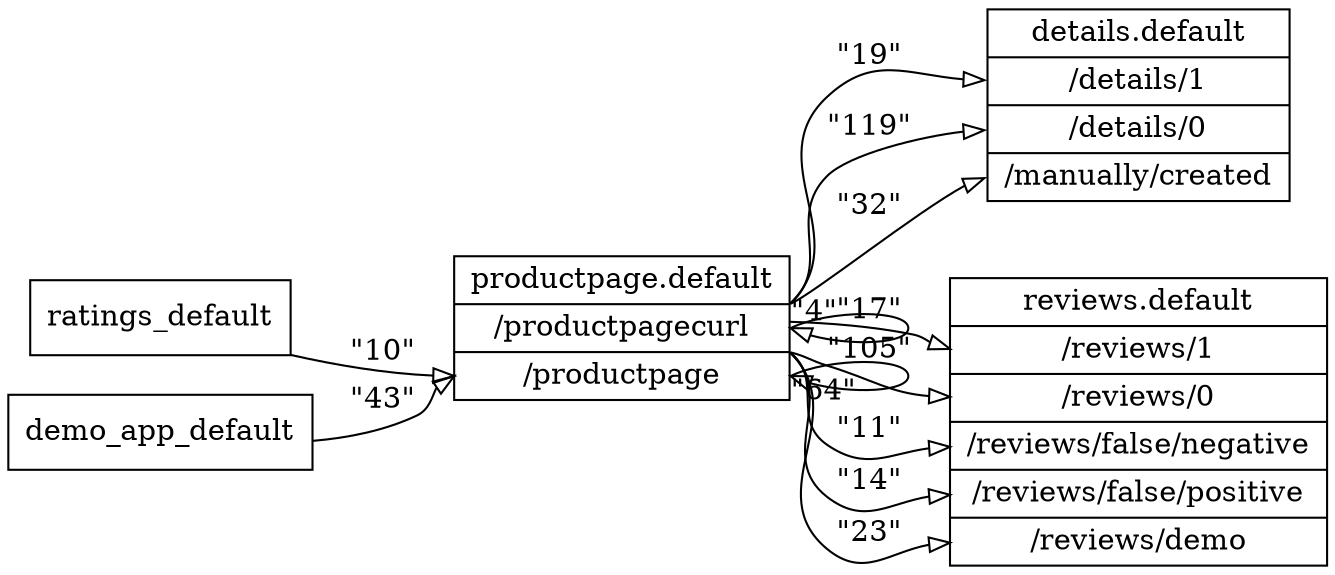 digraph endpoints_istio {
rankdir = LR;
node [shape=record];
productpage_default:_details_1:e  -> details_default:_details_1 [label = <<font color="#000000">"19"</font>> arrowhead="empty" color="#000000" ];
ratings_default:_productpage:e  -> productpage_default:_productpage [label = <<font color="#000000">"10"</font>> arrowhead="empty" color="#000000" ];
productpage_default:_details_0:e  -> details_default:_details_0 [label = <<font color="#000000">"119"</font>> arrowhead="empty" color="#000000" ];
productpage_default:_reviews_false_negative:e  -> reviews_default:_reviews_false_negative [label = <<font color="#000000">"11"</font>> arrowhead="empty" color="#000000" ];
productpage_default:_reviews_false_positive:e  -> reviews_default:_reviews_false_positive [label = <<font color="#000000">"14"</font>> arrowhead="empty" color="#000000" ];
productpage_default:_reviews_0:e  -> reviews_default:_reviews_0 [label = <<font color="#000000">"105"</font>> arrowhead="empty" color="#000000" ];
productpage_default:_productpagecurl:e  -> productpage_default:_productpagecurl:e [taillabel = <<font color="#000000">"4"</font>> arrowhead="empty" color="#000000" ];
productpage_default:_reviews_1:e  -> reviews_default:_reviews_1 [label = <<font color="#000000">"17"</font>> arrowhead="empty" color="#000000" ];
demo_app_default:_productpage:e  -> productpage_default:_productpage [label = <<font color="#000000">"43"</font>> arrowhead="empty" color="#000000" ];
productpage_default:_manually_created:e  -> details_default:_manually_created [label = <<font color="#000000">"32"</font>> arrowhead="empty" color="#000000" ];
productpage_default:_productpage:e  -> productpage_default:_productpage:e [taillabel = <<font color="#000000">"64"</font>> arrowhead="empty" color="#000000" ];
productpage_default:_reviews_demo:e  -> reviews_default:_reviews_demo [label = <<font color="#000000">"23"</font>> arrowhead="empty" color="#000000" ];

details_default[
shape="record"
label="<details_default> details.default|<_details_1> /details/1|<_details_0> /details/0|<_manually_created> /manually/created"
]

reviews_default[
shape="record"
label="<reviews_default> reviews.default|<_reviews_1> /reviews/1|<_reviews_0> /reviews/0|<_reviews_false_negative> /reviews/false/negative|<_reviews_false_positive> /reviews/false/positive|<_reviews_demo> /reviews/demo"
]

productpage_default[
shape="record"
label="<productpage_default> productpage.default|<_productpagecurl> /productpagecurl|<_productpage> /productpage"
]
}
